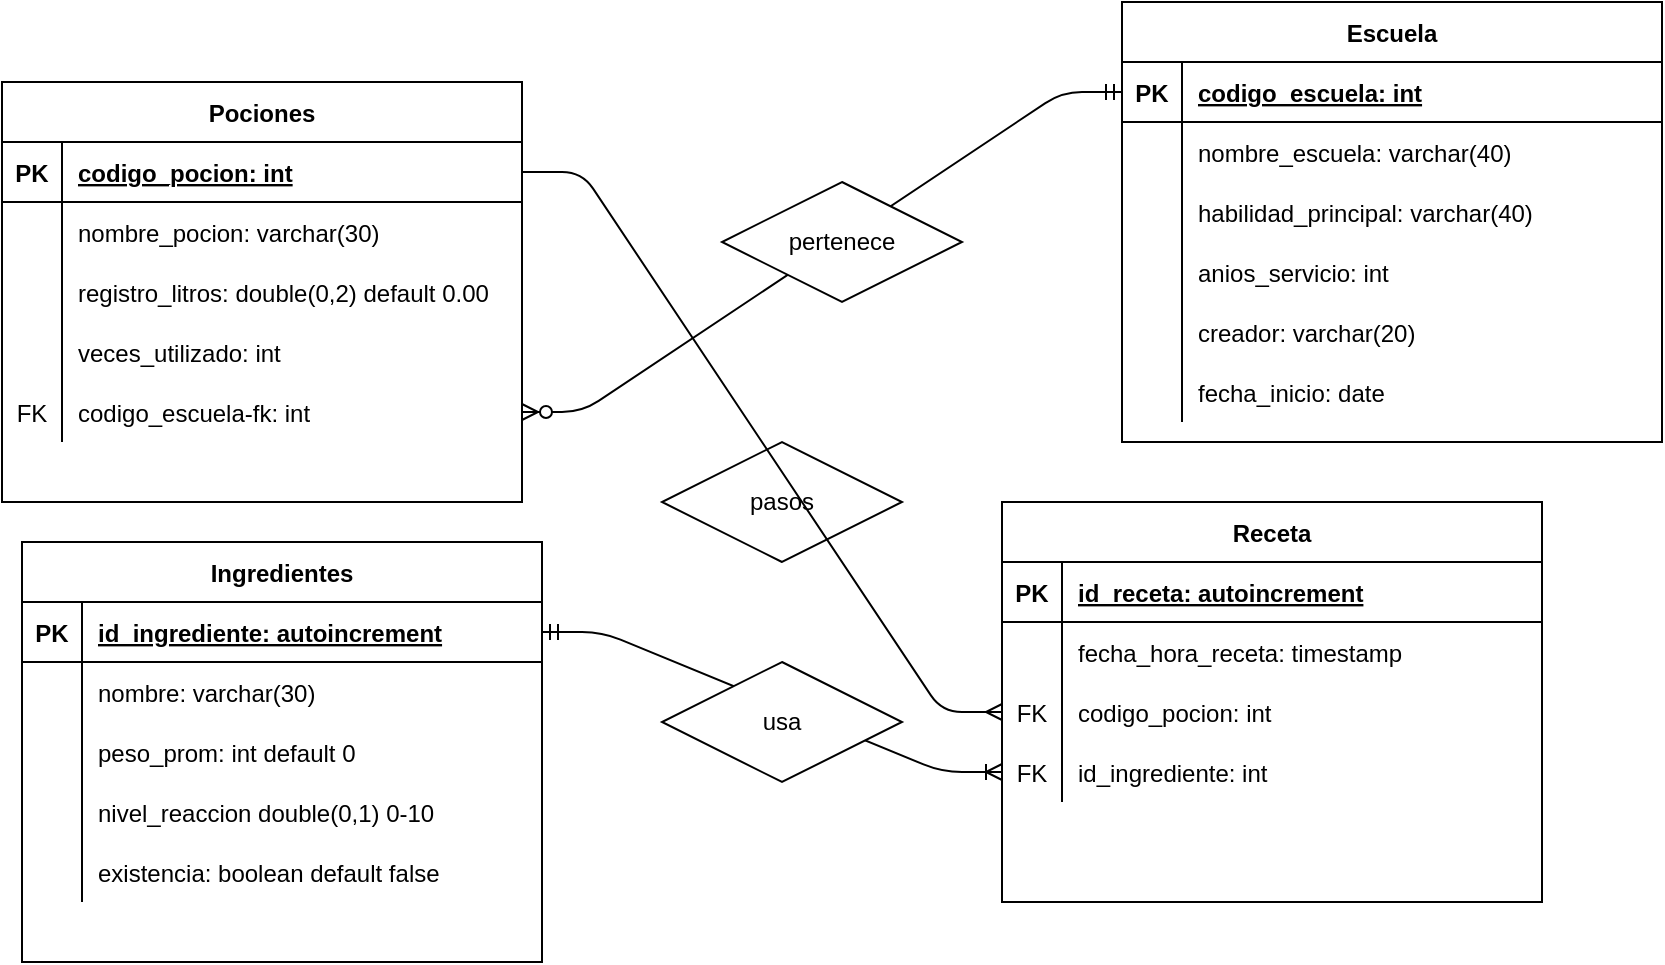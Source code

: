 <mxfile version="15.0.3" type="device"><diagram id="eIXTWoBTccX1QJxOp5oW" name="Page-1"><mxGraphModel dx="839" dy="390" grid="1" gridSize="10" guides="1" tooltips="1" connect="1" arrows="1" fold="1" page="1" pageScale="1" pageWidth="850" pageHeight="1100" math="0" shadow="0"><root><mxCell id="0"/><mxCell id="1" parent="0"/><mxCell id="B1EPSKXTxwLO5ibYcjSl-1" value="Pociones" style="shape=table;startSize=30;container=1;collapsible=1;childLayout=tableLayout;fixedRows=1;rowLines=0;fontStyle=1;align=center;resizeLast=1;" vertex="1" parent="1"><mxGeometry x="40" y="100" width="260" height="210" as="geometry"/></mxCell><mxCell id="B1EPSKXTxwLO5ibYcjSl-2" value="" style="shape=partialRectangle;collapsible=0;dropTarget=0;pointerEvents=0;fillColor=none;top=0;left=0;bottom=1;right=0;points=[[0,0.5],[1,0.5]];portConstraint=eastwest;" vertex="1" parent="B1EPSKXTxwLO5ibYcjSl-1"><mxGeometry y="30" width="260" height="30" as="geometry"/></mxCell><mxCell id="B1EPSKXTxwLO5ibYcjSl-3" value="PK" style="shape=partialRectangle;connectable=0;fillColor=none;top=0;left=0;bottom=0;right=0;fontStyle=1;overflow=hidden;" vertex="1" parent="B1EPSKXTxwLO5ibYcjSl-2"><mxGeometry width="30" height="30" as="geometry"/></mxCell><mxCell id="B1EPSKXTxwLO5ibYcjSl-4" value="codigo_pocion: int" style="shape=partialRectangle;connectable=0;fillColor=none;top=0;left=0;bottom=0;right=0;align=left;spacingLeft=6;fontStyle=5;overflow=hidden;" vertex="1" parent="B1EPSKXTxwLO5ibYcjSl-2"><mxGeometry x="30" width="230" height="30" as="geometry"/></mxCell><mxCell id="B1EPSKXTxwLO5ibYcjSl-5" value="" style="shape=partialRectangle;collapsible=0;dropTarget=0;pointerEvents=0;fillColor=none;top=0;left=0;bottom=0;right=0;points=[[0,0.5],[1,0.5]];portConstraint=eastwest;" vertex="1" parent="B1EPSKXTxwLO5ibYcjSl-1"><mxGeometry y="60" width="260" height="30" as="geometry"/></mxCell><mxCell id="B1EPSKXTxwLO5ibYcjSl-6" value="" style="shape=partialRectangle;connectable=0;fillColor=none;top=0;left=0;bottom=0;right=0;editable=1;overflow=hidden;" vertex="1" parent="B1EPSKXTxwLO5ibYcjSl-5"><mxGeometry width="30" height="30" as="geometry"/></mxCell><mxCell id="B1EPSKXTxwLO5ibYcjSl-7" value="nombre_pocion: varchar(30)" style="shape=partialRectangle;connectable=0;fillColor=none;top=0;left=0;bottom=0;right=0;align=left;spacingLeft=6;overflow=hidden;" vertex="1" parent="B1EPSKXTxwLO5ibYcjSl-5"><mxGeometry x="30" width="230" height="30" as="geometry"/></mxCell><mxCell id="B1EPSKXTxwLO5ibYcjSl-8" value="" style="shape=partialRectangle;collapsible=0;dropTarget=0;pointerEvents=0;fillColor=none;top=0;left=0;bottom=0;right=0;points=[[0,0.5],[1,0.5]];portConstraint=eastwest;" vertex="1" parent="B1EPSKXTxwLO5ibYcjSl-1"><mxGeometry y="90" width="260" height="30" as="geometry"/></mxCell><mxCell id="B1EPSKXTxwLO5ibYcjSl-9" value="" style="shape=partialRectangle;connectable=0;fillColor=none;top=0;left=0;bottom=0;right=0;editable=1;overflow=hidden;" vertex="1" parent="B1EPSKXTxwLO5ibYcjSl-8"><mxGeometry width="30" height="30" as="geometry"/></mxCell><mxCell id="B1EPSKXTxwLO5ibYcjSl-10" value="registro_litros: double(0,2) default 0.00" style="shape=partialRectangle;connectable=0;fillColor=none;top=0;left=0;bottom=0;right=0;align=left;spacingLeft=6;overflow=hidden;" vertex="1" parent="B1EPSKXTxwLO5ibYcjSl-8"><mxGeometry x="30" width="230" height="30" as="geometry"/></mxCell><mxCell id="B1EPSKXTxwLO5ibYcjSl-11" value="" style="shape=partialRectangle;collapsible=0;dropTarget=0;pointerEvents=0;fillColor=none;top=0;left=0;bottom=0;right=0;points=[[0,0.5],[1,0.5]];portConstraint=eastwest;" vertex="1" parent="B1EPSKXTxwLO5ibYcjSl-1"><mxGeometry y="120" width="260" height="30" as="geometry"/></mxCell><mxCell id="B1EPSKXTxwLO5ibYcjSl-12" value="" style="shape=partialRectangle;connectable=0;fillColor=none;top=0;left=0;bottom=0;right=0;editable=1;overflow=hidden;" vertex="1" parent="B1EPSKXTxwLO5ibYcjSl-11"><mxGeometry width="30" height="30" as="geometry"/></mxCell><mxCell id="B1EPSKXTxwLO5ibYcjSl-13" value="veces_utilizado: int" style="shape=partialRectangle;connectable=0;fillColor=none;top=0;left=0;bottom=0;right=0;align=left;spacingLeft=6;overflow=hidden;" vertex="1" parent="B1EPSKXTxwLO5ibYcjSl-11"><mxGeometry x="30" width="230" height="30" as="geometry"/></mxCell><mxCell id="B1EPSKXTxwLO5ibYcjSl-89" value="" style="shape=partialRectangle;collapsible=0;dropTarget=0;pointerEvents=0;fillColor=none;top=0;left=0;bottom=0;right=0;points=[[0,0.5],[1,0.5]];portConstraint=eastwest;" vertex="1" parent="B1EPSKXTxwLO5ibYcjSl-1"><mxGeometry y="150" width="260" height="30" as="geometry"/></mxCell><mxCell id="B1EPSKXTxwLO5ibYcjSl-90" value="FK" style="shape=partialRectangle;connectable=0;fillColor=none;top=0;left=0;bottom=0;right=0;fontStyle=0;overflow=hidden;" vertex="1" parent="B1EPSKXTxwLO5ibYcjSl-89"><mxGeometry width="30" height="30" as="geometry"/></mxCell><mxCell id="B1EPSKXTxwLO5ibYcjSl-91" value="codigo_escuela-fk: int" style="shape=partialRectangle;connectable=0;fillColor=none;top=0;left=0;bottom=0;right=0;align=left;spacingLeft=6;fontStyle=0;overflow=hidden;" vertex="1" parent="B1EPSKXTxwLO5ibYcjSl-89"><mxGeometry x="30" width="230" height="30" as="geometry"/></mxCell><mxCell id="B1EPSKXTxwLO5ibYcjSl-14" value="Escuela" style="shape=table;startSize=30;container=1;collapsible=1;childLayout=tableLayout;fixedRows=1;rowLines=0;fontStyle=1;align=center;resizeLast=1;" vertex="1" parent="1"><mxGeometry x="600" y="60" width="270" height="220" as="geometry"/></mxCell><mxCell id="B1EPSKXTxwLO5ibYcjSl-15" value="" style="shape=partialRectangle;collapsible=0;dropTarget=0;pointerEvents=0;fillColor=none;top=0;left=0;bottom=1;right=0;points=[[0,0.5],[1,0.5]];portConstraint=eastwest;" vertex="1" parent="B1EPSKXTxwLO5ibYcjSl-14"><mxGeometry y="30" width="270" height="30" as="geometry"/></mxCell><mxCell id="B1EPSKXTxwLO5ibYcjSl-16" value="PK" style="shape=partialRectangle;connectable=0;fillColor=none;top=0;left=0;bottom=0;right=0;fontStyle=1;overflow=hidden;" vertex="1" parent="B1EPSKXTxwLO5ibYcjSl-15"><mxGeometry width="30" height="30" as="geometry"/></mxCell><mxCell id="B1EPSKXTxwLO5ibYcjSl-17" value="codigo_escuela: int" style="shape=partialRectangle;connectable=0;fillColor=none;top=0;left=0;bottom=0;right=0;align=left;spacingLeft=6;fontStyle=5;overflow=hidden;" vertex="1" parent="B1EPSKXTxwLO5ibYcjSl-15"><mxGeometry x="30" width="240" height="30" as="geometry"/></mxCell><mxCell id="B1EPSKXTxwLO5ibYcjSl-18" value="" style="shape=partialRectangle;collapsible=0;dropTarget=0;pointerEvents=0;fillColor=none;top=0;left=0;bottom=0;right=0;points=[[0,0.5],[1,0.5]];portConstraint=eastwest;" vertex="1" parent="B1EPSKXTxwLO5ibYcjSl-14"><mxGeometry y="60" width="270" height="30" as="geometry"/></mxCell><mxCell id="B1EPSKXTxwLO5ibYcjSl-19" value="" style="shape=partialRectangle;connectable=0;fillColor=none;top=0;left=0;bottom=0;right=0;editable=1;overflow=hidden;" vertex="1" parent="B1EPSKXTxwLO5ibYcjSl-18"><mxGeometry width="30" height="30" as="geometry"/></mxCell><mxCell id="B1EPSKXTxwLO5ibYcjSl-20" value="nombre_escuela: varchar(40)" style="shape=partialRectangle;connectable=0;fillColor=none;top=0;left=0;bottom=0;right=0;align=left;spacingLeft=6;overflow=hidden;" vertex="1" parent="B1EPSKXTxwLO5ibYcjSl-18"><mxGeometry x="30" width="240" height="30" as="geometry"/></mxCell><mxCell id="B1EPSKXTxwLO5ibYcjSl-21" value="" style="shape=partialRectangle;collapsible=0;dropTarget=0;pointerEvents=0;fillColor=none;top=0;left=0;bottom=0;right=0;points=[[0,0.5],[1,0.5]];portConstraint=eastwest;" vertex="1" parent="B1EPSKXTxwLO5ibYcjSl-14"><mxGeometry y="90" width="270" height="30" as="geometry"/></mxCell><mxCell id="B1EPSKXTxwLO5ibYcjSl-22" value="" style="shape=partialRectangle;connectable=0;fillColor=none;top=0;left=0;bottom=0;right=0;editable=1;overflow=hidden;" vertex="1" parent="B1EPSKXTxwLO5ibYcjSl-21"><mxGeometry width="30" height="30" as="geometry"/></mxCell><mxCell id="B1EPSKXTxwLO5ibYcjSl-23" value="habilidad_principal: varchar(40)" style="shape=partialRectangle;connectable=0;fillColor=none;top=0;left=0;bottom=0;right=0;align=left;spacingLeft=6;overflow=hidden;" vertex="1" parent="B1EPSKXTxwLO5ibYcjSl-21"><mxGeometry x="30" width="240" height="30" as="geometry"/></mxCell><mxCell id="B1EPSKXTxwLO5ibYcjSl-24" value="" style="shape=partialRectangle;collapsible=0;dropTarget=0;pointerEvents=0;fillColor=none;top=0;left=0;bottom=0;right=0;points=[[0,0.5],[1,0.5]];portConstraint=eastwest;" vertex="1" parent="B1EPSKXTxwLO5ibYcjSl-14"><mxGeometry y="120" width="270" height="30" as="geometry"/></mxCell><mxCell id="B1EPSKXTxwLO5ibYcjSl-25" value="" style="shape=partialRectangle;connectable=0;fillColor=none;top=0;left=0;bottom=0;right=0;editable=1;overflow=hidden;" vertex="1" parent="B1EPSKXTxwLO5ibYcjSl-24"><mxGeometry width="30" height="30" as="geometry"/></mxCell><mxCell id="B1EPSKXTxwLO5ibYcjSl-26" value="anios_servicio: int" style="shape=partialRectangle;connectable=0;fillColor=none;top=0;left=0;bottom=0;right=0;align=left;spacingLeft=6;overflow=hidden;" vertex="1" parent="B1EPSKXTxwLO5ibYcjSl-24"><mxGeometry x="30" width="240" height="30" as="geometry"/></mxCell><mxCell id="B1EPSKXTxwLO5ibYcjSl-57" value="" style="shape=partialRectangle;collapsible=0;dropTarget=0;pointerEvents=0;fillColor=none;top=0;left=0;bottom=0;right=0;points=[[0,0.5],[1,0.5]];portConstraint=eastwest;" vertex="1" parent="B1EPSKXTxwLO5ibYcjSl-14"><mxGeometry y="150" width="270" height="30" as="geometry"/></mxCell><mxCell id="B1EPSKXTxwLO5ibYcjSl-58" value="" style="shape=partialRectangle;connectable=0;fillColor=none;top=0;left=0;bottom=0;right=0;editable=1;overflow=hidden;" vertex="1" parent="B1EPSKXTxwLO5ibYcjSl-57"><mxGeometry width="30" height="30" as="geometry"/></mxCell><mxCell id="B1EPSKXTxwLO5ibYcjSl-59" value="creador: varchar(20)" style="shape=partialRectangle;connectable=0;fillColor=none;top=0;left=0;bottom=0;right=0;align=left;spacingLeft=6;overflow=hidden;" vertex="1" parent="B1EPSKXTxwLO5ibYcjSl-57"><mxGeometry x="30" width="240" height="30" as="geometry"/></mxCell><mxCell id="B1EPSKXTxwLO5ibYcjSl-60" value="" style="shape=partialRectangle;collapsible=0;dropTarget=0;pointerEvents=0;fillColor=none;top=0;left=0;bottom=0;right=0;points=[[0,0.5],[1,0.5]];portConstraint=eastwest;" vertex="1" parent="B1EPSKXTxwLO5ibYcjSl-14"><mxGeometry y="180" width="270" height="30" as="geometry"/></mxCell><mxCell id="B1EPSKXTxwLO5ibYcjSl-61" value="" style="shape=partialRectangle;connectable=0;fillColor=none;top=0;left=0;bottom=0;right=0;editable=1;overflow=hidden;" vertex="1" parent="B1EPSKXTxwLO5ibYcjSl-60"><mxGeometry width="30" height="30" as="geometry"/></mxCell><mxCell id="B1EPSKXTxwLO5ibYcjSl-62" value="fecha_inicio: date" style="shape=partialRectangle;connectable=0;fillColor=none;top=0;left=0;bottom=0;right=0;align=left;spacingLeft=6;overflow=hidden;" vertex="1" parent="B1EPSKXTxwLO5ibYcjSl-60"><mxGeometry x="30" width="240" height="30" as="geometry"/></mxCell><mxCell id="B1EPSKXTxwLO5ibYcjSl-27" value="Ingredientes" style="shape=table;startSize=30;container=1;collapsible=1;childLayout=tableLayout;fixedRows=1;rowLines=0;fontStyle=1;align=center;resizeLast=1;" vertex="1" parent="1"><mxGeometry x="50" y="330" width="260" height="210" as="geometry"/></mxCell><mxCell id="B1EPSKXTxwLO5ibYcjSl-28" value="" style="shape=partialRectangle;collapsible=0;dropTarget=0;pointerEvents=0;fillColor=none;top=0;left=0;bottom=1;right=0;points=[[0,0.5],[1,0.5]];portConstraint=eastwest;" vertex="1" parent="B1EPSKXTxwLO5ibYcjSl-27"><mxGeometry y="30" width="260" height="30" as="geometry"/></mxCell><mxCell id="B1EPSKXTxwLO5ibYcjSl-29" value="PK" style="shape=partialRectangle;connectable=0;fillColor=none;top=0;left=0;bottom=0;right=0;fontStyle=1;overflow=hidden;" vertex="1" parent="B1EPSKXTxwLO5ibYcjSl-28"><mxGeometry width="30" height="30" as="geometry"/></mxCell><mxCell id="B1EPSKXTxwLO5ibYcjSl-30" value="id_ingrediente: autoincrement" style="shape=partialRectangle;connectable=0;fillColor=none;top=0;left=0;bottom=0;right=0;align=left;spacingLeft=6;fontStyle=5;overflow=hidden;" vertex="1" parent="B1EPSKXTxwLO5ibYcjSl-28"><mxGeometry x="30" width="230" height="30" as="geometry"/></mxCell><mxCell id="B1EPSKXTxwLO5ibYcjSl-31" value="" style="shape=partialRectangle;collapsible=0;dropTarget=0;pointerEvents=0;fillColor=none;top=0;left=0;bottom=0;right=0;points=[[0,0.5],[1,0.5]];portConstraint=eastwest;" vertex="1" parent="B1EPSKXTxwLO5ibYcjSl-27"><mxGeometry y="60" width="260" height="30" as="geometry"/></mxCell><mxCell id="B1EPSKXTxwLO5ibYcjSl-32" value="" style="shape=partialRectangle;connectable=0;fillColor=none;top=0;left=0;bottom=0;right=0;editable=1;overflow=hidden;" vertex="1" parent="B1EPSKXTxwLO5ibYcjSl-31"><mxGeometry width="30" height="30" as="geometry"/></mxCell><mxCell id="B1EPSKXTxwLO5ibYcjSl-33" value="nombre: varchar(30)" style="shape=partialRectangle;connectable=0;fillColor=none;top=0;left=0;bottom=0;right=0;align=left;spacingLeft=6;overflow=hidden;" vertex="1" parent="B1EPSKXTxwLO5ibYcjSl-31"><mxGeometry x="30" width="230" height="30" as="geometry"/></mxCell><mxCell id="B1EPSKXTxwLO5ibYcjSl-34" value="" style="shape=partialRectangle;collapsible=0;dropTarget=0;pointerEvents=0;fillColor=none;top=0;left=0;bottom=0;right=0;points=[[0,0.5],[1,0.5]];portConstraint=eastwest;" vertex="1" parent="B1EPSKXTxwLO5ibYcjSl-27"><mxGeometry y="90" width="260" height="30" as="geometry"/></mxCell><mxCell id="B1EPSKXTxwLO5ibYcjSl-35" value="" style="shape=partialRectangle;connectable=0;fillColor=none;top=0;left=0;bottom=0;right=0;editable=1;overflow=hidden;" vertex="1" parent="B1EPSKXTxwLO5ibYcjSl-34"><mxGeometry width="30" height="30" as="geometry"/></mxCell><mxCell id="B1EPSKXTxwLO5ibYcjSl-36" value="peso_prom: int default 0" style="shape=partialRectangle;connectable=0;fillColor=none;top=0;left=0;bottom=0;right=0;align=left;spacingLeft=6;overflow=hidden;" vertex="1" parent="B1EPSKXTxwLO5ibYcjSl-34"><mxGeometry x="30" width="230" height="30" as="geometry"/></mxCell><mxCell id="B1EPSKXTxwLO5ibYcjSl-37" value="" style="shape=partialRectangle;collapsible=0;dropTarget=0;pointerEvents=0;fillColor=none;top=0;left=0;bottom=0;right=0;points=[[0,0.5],[1,0.5]];portConstraint=eastwest;" vertex="1" parent="B1EPSKXTxwLO5ibYcjSl-27"><mxGeometry y="120" width="260" height="30" as="geometry"/></mxCell><mxCell id="B1EPSKXTxwLO5ibYcjSl-38" value="" style="shape=partialRectangle;connectable=0;fillColor=none;top=0;left=0;bottom=0;right=0;editable=1;overflow=hidden;" vertex="1" parent="B1EPSKXTxwLO5ibYcjSl-37"><mxGeometry width="30" height="30" as="geometry"/></mxCell><mxCell id="B1EPSKXTxwLO5ibYcjSl-39" value="nivel_reaccion double(0,1) 0-10" style="shape=partialRectangle;connectable=0;fillColor=none;top=0;left=0;bottom=0;right=0;align=left;spacingLeft=6;overflow=hidden;" vertex="1" parent="B1EPSKXTxwLO5ibYcjSl-37"><mxGeometry x="30" width="230" height="30" as="geometry"/></mxCell><mxCell id="B1EPSKXTxwLO5ibYcjSl-63" value="" style="shape=partialRectangle;collapsible=0;dropTarget=0;pointerEvents=0;fillColor=none;top=0;left=0;bottom=0;right=0;points=[[0,0.5],[1,0.5]];portConstraint=eastwest;" vertex="1" parent="B1EPSKXTxwLO5ibYcjSl-27"><mxGeometry y="150" width="260" height="30" as="geometry"/></mxCell><mxCell id="B1EPSKXTxwLO5ibYcjSl-64" value="" style="shape=partialRectangle;connectable=0;fillColor=none;top=0;left=0;bottom=0;right=0;editable=1;overflow=hidden;" vertex="1" parent="B1EPSKXTxwLO5ibYcjSl-63"><mxGeometry width="30" height="30" as="geometry"/></mxCell><mxCell id="B1EPSKXTxwLO5ibYcjSl-65" value="existencia: boolean default false" style="shape=partialRectangle;connectable=0;fillColor=none;top=0;left=0;bottom=0;right=0;align=left;spacingLeft=6;overflow=hidden;" vertex="1" parent="B1EPSKXTxwLO5ibYcjSl-63"><mxGeometry x="30" width="230" height="30" as="geometry"/></mxCell><mxCell id="B1EPSKXTxwLO5ibYcjSl-40" value="Receta" style="shape=table;startSize=30;container=1;collapsible=1;childLayout=tableLayout;fixedRows=1;rowLines=0;fontStyle=1;align=center;resizeLast=1;" vertex="1" parent="1"><mxGeometry x="540" y="310" width="270" height="200" as="geometry"/></mxCell><mxCell id="B1EPSKXTxwLO5ibYcjSl-41" value="" style="shape=partialRectangle;collapsible=0;dropTarget=0;pointerEvents=0;fillColor=none;top=0;left=0;bottom=1;right=0;points=[[0,0.5],[1,0.5]];portConstraint=eastwest;" vertex="1" parent="B1EPSKXTxwLO5ibYcjSl-40"><mxGeometry y="30" width="270" height="30" as="geometry"/></mxCell><mxCell id="B1EPSKXTxwLO5ibYcjSl-42" value="PK" style="shape=partialRectangle;connectable=0;fillColor=none;top=0;left=0;bottom=0;right=0;fontStyle=1;overflow=hidden;" vertex="1" parent="B1EPSKXTxwLO5ibYcjSl-41"><mxGeometry width="30" height="30" as="geometry"/></mxCell><mxCell id="B1EPSKXTxwLO5ibYcjSl-43" value="id_receta: autoincrement" style="shape=partialRectangle;connectable=0;fillColor=none;top=0;left=0;bottom=0;right=0;align=left;spacingLeft=6;fontStyle=5;overflow=hidden;" vertex="1" parent="B1EPSKXTxwLO5ibYcjSl-41"><mxGeometry x="30" width="240" height="30" as="geometry"/></mxCell><mxCell id="B1EPSKXTxwLO5ibYcjSl-44" value="" style="shape=partialRectangle;collapsible=0;dropTarget=0;pointerEvents=0;fillColor=none;top=0;left=0;bottom=0;right=0;points=[[0,0.5],[1,0.5]];portConstraint=eastwest;" vertex="1" parent="B1EPSKXTxwLO5ibYcjSl-40"><mxGeometry y="60" width="270" height="30" as="geometry"/></mxCell><mxCell id="B1EPSKXTxwLO5ibYcjSl-45" value="" style="shape=partialRectangle;connectable=0;fillColor=none;top=0;left=0;bottom=0;right=0;editable=1;overflow=hidden;" vertex="1" parent="B1EPSKXTxwLO5ibYcjSl-44"><mxGeometry width="30" height="30" as="geometry"/></mxCell><mxCell id="B1EPSKXTxwLO5ibYcjSl-46" value="fecha_hora_receta: timestamp" style="shape=partialRectangle;connectable=0;fillColor=none;top=0;left=0;bottom=0;right=0;align=left;spacingLeft=6;overflow=hidden;" vertex="1" parent="B1EPSKXTxwLO5ibYcjSl-44"><mxGeometry x="30" width="240" height="30" as="geometry"/></mxCell><mxCell id="B1EPSKXTxwLO5ibYcjSl-47" value="" style="shape=partialRectangle;collapsible=0;dropTarget=0;pointerEvents=0;fillColor=none;top=0;left=0;bottom=0;right=0;points=[[0,0.5],[1,0.5]];portConstraint=eastwest;" vertex="1" parent="B1EPSKXTxwLO5ibYcjSl-40"><mxGeometry y="90" width="270" height="30" as="geometry"/></mxCell><mxCell id="B1EPSKXTxwLO5ibYcjSl-48" value="FK" style="shape=partialRectangle;connectable=0;fillColor=none;top=0;left=0;bottom=0;right=0;editable=1;overflow=hidden;" vertex="1" parent="B1EPSKXTxwLO5ibYcjSl-47"><mxGeometry width="30" height="30" as="geometry"/></mxCell><mxCell id="B1EPSKXTxwLO5ibYcjSl-49" value="codigo_pocion: int" style="shape=partialRectangle;connectable=0;fillColor=none;top=0;left=0;bottom=0;right=0;align=left;spacingLeft=6;overflow=hidden;" vertex="1" parent="B1EPSKXTxwLO5ibYcjSl-47"><mxGeometry x="30" width="240" height="30" as="geometry"/></mxCell><mxCell id="B1EPSKXTxwLO5ibYcjSl-50" value="" style="shape=partialRectangle;collapsible=0;dropTarget=0;pointerEvents=0;fillColor=none;top=0;left=0;bottom=0;right=0;points=[[0,0.5],[1,0.5]];portConstraint=eastwest;" vertex="1" parent="B1EPSKXTxwLO5ibYcjSl-40"><mxGeometry y="120" width="270" height="30" as="geometry"/></mxCell><mxCell id="B1EPSKXTxwLO5ibYcjSl-51" value="FK" style="shape=partialRectangle;connectable=0;fillColor=none;top=0;left=0;bottom=0;right=0;editable=1;overflow=hidden;" vertex="1" parent="B1EPSKXTxwLO5ibYcjSl-50"><mxGeometry width="30" height="30" as="geometry"/></mxCell><mxCell id="B1EPSKXTxwLO5ibYcjSl-52" value="id_ingrediente: int" style="shape=partialRectangle;connectable=0;fillColor=none;top=0;left=0;bottom=0;right=0;align=left;spacingLeft=6;overflow=hidden;" vertex="1" parent="B1EPSKXTxwLO5ibYcjSl-50"><mxGeometry x="30" width="240" height="30" as="geometry"/></mxCell><mxCell id="B1EPSKXTxwLO5ibYcjSl-75" value="pasos" style="shape=rhombus;perimeter=rhombusPerimeter;whiteSpace=wrap;html=1;align=center;direction=west;" vertex="1" parent="1"><mxGeometry x="370" y="280" width="120" height="60" as="geometry"/></mxCell><mxCell id="B1EPSKXTxwLO5ibYcjSl-77" value="" style="edgeStyle=entityRelationEdgeStyle;fontSize=12;html=1;endArrow=ERzeroToMany;startArrow=ERmandOne;entryX=1;entryY=0.5;entryDx=0;entryDy=0;exitX=0;exitY=0.5;exitDx=0;exitDy=0;" edge="1" parent="1" source="B1EPSKXTxwLO5ibYcjSl-15" target="B1EPSKXTxwLO5ibYcjSl-89"><mxGeometry width="100" height="100" relative="1" as="geometry"><mxPoint x="600" y="105" as="sourcePoint"/><mxPoint x="480" y="170" as="targetPoint"/></mxGeometry></mxCell><mxCell id="B1EPSKXTxwLO5ibYcjSl-78" value="pertenece" style="shape=rhombus;perimeter=rhombusPerimeter;whiteSpace=wrap;html=1;align=center;" vertex="1" parent="1"><mxGeometry x="400" y="150" width="120" height="60" as="geometry"/></mxCell><mxCell id="B1EPSKXTxwLO5ibYcjSl-83" value="" style="edgeStyle=entityRelationEdgeStyle;fontSize=12;html=1;endArrow=ERmany;entryX=0;entryY=0.5;entryDx=0;entryDy=0;exitX=1;exitY=0.5;exitDx=0;exitDy=0;" edge="1" parent="1" source="B1EPSKXTxwLO5ibYcjSl-2" target="B1EPSKXTxwLO5ibYcjSl-47"><mxGeometry width="100" height="100" relative="1" as="geometry"><mxPoint x="300" y="216" as="sourcePoint"/><mxPoint x="460" y="210" as="targetPoint"/></mxGeometry></mxCell><mxCell id="B1EPSKXTxwLO5ibYcjSl-87" value="" style="edgeStyle=entityRelationEdgeStyle;fontSize=12;html=1;endArrow=ERoneToMany;startArrow=ERmandOne;entryX=0;entryY=0.5;entryDx=0;entryDy=0;exitX=1;exitY=0.5;exitDx=0;exitDy=0;" edge="1" parent="1" source="B1EPSKXTxwLO5ibYcjSl-28" target="B1EPSKXTxwLO5ibYcjSl-50"><mxGeometry width="100" height="100" relative="1" as="geometry"><mxPoint x="340" y="470" as="sourcePoint"/><mxPoint x="440" y="370" as="targetPoint"/></mxGeometry></mxCell><mxCell id="B1EPSKXTxwLO5ibYcjSl-88" value="usa" style="shape=rhombus;perimeter=rhombusPerimeter;whiteSpace=wrap;html=1;align=center;" vertex="1" parent="1"><mxGeometry x="370" y="390" width="120" height="60" as="geometry"/></mxCell></root></mxGraphModel></diagram></mxfile>